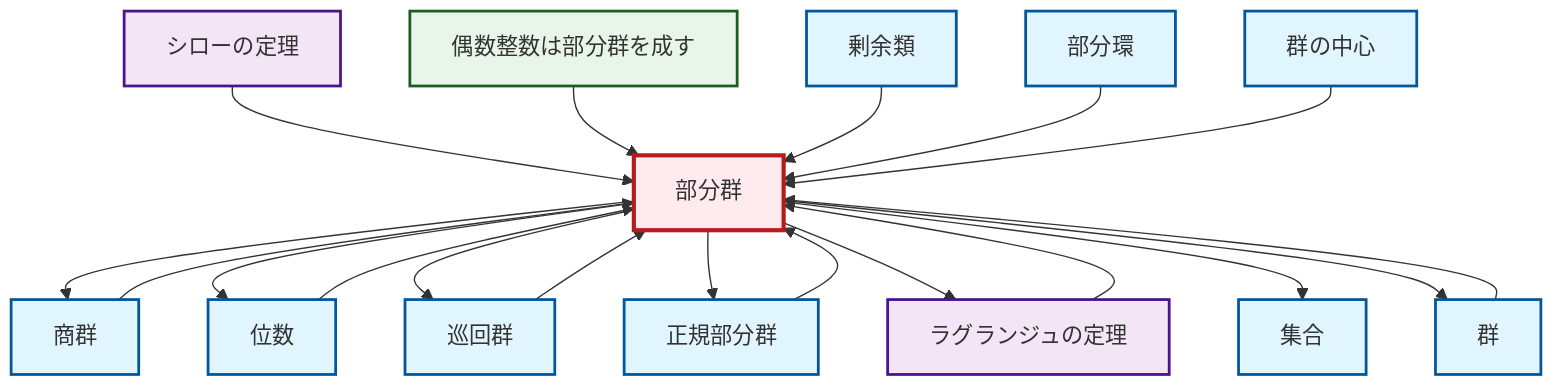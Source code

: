 graph TD
    classDef definition fill:#e1f5fe,stroke:#01579b,stroke-width:2px
    classDef theorem fill:#f3e5f5,stroke:#4a148c,stroke-width:2px
    classDef axiom fill:#fff3e0,stroke:#e65100,stroke-width:2px
    classDef example fill:#e8f5e9,stroke:#1b5e20,stroke-width:2px
    classDef current fill:#ffebee,stroke:#b71c1c,stroke-width:3px
    def-subring["部分環"]:::definition
    def-quotient-group["商群"]:::definition
    ex-even-integers-subgroup["偶数整数は部分群を成す"]:::example
    thm-sylow["シローの定理"]:::theorem
    def-set["集合"]:::definition
    def-cyclic-group["巡回群"]:::definition
    def-coset["剰余類"]:::definition
    def-group["群"]:::definition
    def-center-of-group["群の中心"]:::definition
    def-subgroup["部分群"]:::definition
    def-normal-subgroup["正規部分群"]:::definition
    thm-lagrange["ラグランジュの定理"]:::theorem
    def-order["位数"]:::definition
    thm-sylow --> def-subgroup
    thm-lagrange --> def-subgroup
    ex-even-integers-subgroup --> def-subgroup
    def-subgroup --> def-quotient-group
    def-subgroup --> def-order
    def-group --> def-subgroup
    def-normal-subgroup --> def-subgroup
    def-coset --> def-subgroup
    def-subgroup --> def-cyclic-group
    def-subgroup --> def-normal-subgroup
    def-subgroup --> thm-lagrange
    def-quotient-group --> def-subgroup
    def-subring --> def-subgroup
    def-subgroup --> def-set
    def-cyclic-group --> def-subgroup
    def-center-of-group --> def-subgroup
    def-order --> def-subgroup
    def-subgroup --> def-group
    class def-subgroup current